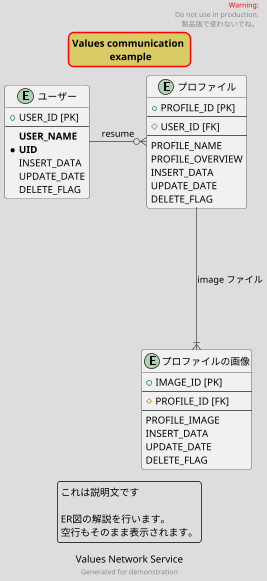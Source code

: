 @startuml example05

    ' !theme amiga
        ' !theme blueprint
            ' !theme cloudscape-design
    ' !theme crt-green
        ' !theme lightgray
      ' !theme metal
        ' !theme reddress-darkblue
    ' !theme reddress-darkgreen
    ' !theme reddress-darkorange
    ' !theme reddress-darkred
!theme toy
' !theme vibrant
' !theme _none_


' 拡大縮小
scale 0.7

' タイトル
title Values communication \n example
skinparam titleBorderRoundCorner 15
skinparam titleBorderThickness 2
skinparam titleBorderColor red
skinparam titleBackgroundColor #d9cb65


entity "ユーザー" as users {
' 丸記号
+ USER_ID [PK]
--
' 強調文字
**USER_NAME**
' 丸記号＋強調文字
* **UID**
INSERT_DATA
UPDATE_DATE
DELETE_FLAG
}

entity "プロファイル" as profiles {
+ PROFILE_ID [PK]
--
' ダイヤ記号
# USER_ID [FK]
--
PROFILE_NAME
PROFILE_OVERVIEW
INSERT_DATA
UPDATE_DATE
DELETE_FLAG
}

entity "プロファイルの画像" as profile_images {
+ IMAGE_ID [PK]
--
# PROFILE_ID [FK]
--
PROFILE_IMAGE
INSERT_DATA
UPDATE_DATE
DELETE_FLAG
}

' コメント：配置方法
users --right--o{ profiles : resume
profiles --down--|{ profile_images : image ファイル

' ヘッダー
header
<font color=red>Warning:</font>
Do not use in production.
製品版で使わないでね。
endheader

' フッター
center footer Generated for demonstration

' キャプション(見出し)
caption Values Network Service

' legend(説明文)
legend
' legend top right
' legend left
これは説明文です

ER図の解説を行います。
空行もそのまま表示されます。
endlegend

@enduml
